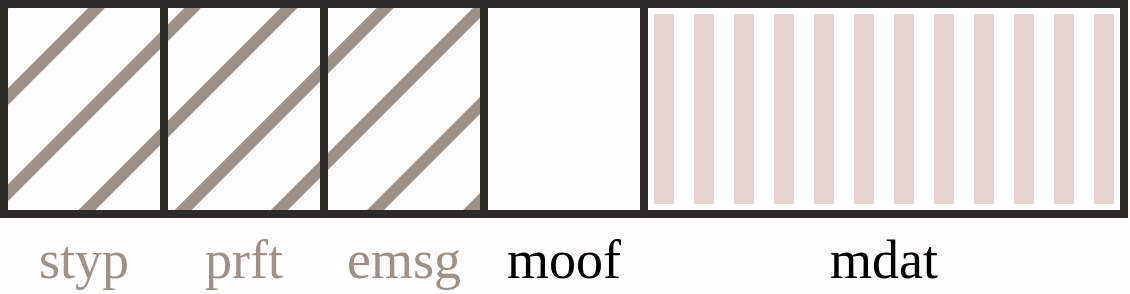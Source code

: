 <mxfile>
    <diagram id="6ObwSw7GGpYElaVP92g4" name="Page-1">
        <mxGraphModel dx="930" dy="793" grid="1" gridSize="10" guides="1" tooltips="1" connect="1" arrows="1" fold="1" page="1" pageScale="1" pageWidth="827" pageHeight="1169" background="#FFFDFD" math="0" shadow="0">
            <root>
                <mxCell id="0"/>
                <mxCell id="1" parent="0"/>
                <mxCell id="88" value="mdat" style="rounded=0;whiteSpace=wrap;html=1;strokeColor=#2D2926;fillColor=none;strokeWidth=4;fontFamily=Hack;labelBackgroundColor=none;labelPosition=center;verticalLabelPosition=bottom;align=center;verticalAlign=top;fontSize=27;fontStyle=0" parent="1" vertex="1">
                    <mxGeometry x="360" y="40" width="240" height="105" as="geometry"/>
                </mxCell>
                <mxCell id="18" value="" style="rounded=0;whiteSpace=wrap;html=1;labelPosition=center;verticalLabelPosition=top;align=center;verticalAlign=bottom;fillColor=#E4D5D3;strokeColor=none;fontFamily=Open Sans;labelBackgroundColor=none;" parent="1" vertex="1">
                    <mxGeometry x="365" y="45" width="10" height="95" as="geometry"/>
                </mxCell>
                <mxCell id="19" value="" style="rounded=0;whiteSpace=wrap;html=1;labelPosition=center;verticalLabelPosition=top;align=center;verticalAlign=bottom;strokeColor=none;fillColor=#E4D5D3;fontFamily=Open Sans;labelBackgroundColor=none;" parent="1" vertex="1">
                    <mxGeometry x="385" y="45" width="10" height="95" as="geometry"/>
                </mxCell>
                <mxCell id="20" value="" style="rounded=0;whiteSpace=wrap;html=1;labelPosition=center;verticalLabelPosition=top;align=center;verticalAlign=bottom;strokeColor=none;fillColor=#E4D5D3;fontFamily=Open Sans;labelBackgroundColor=none;" parent="1" vertex="1">
                    <mxGeometry x="405" y="45" width="10" height="95" as="geometry"/>
                </mxCell>
                <mxCell id="21" value="" style="rounded=0;whiteSpace=wrap;html=1;labelPosition=center;verticalLabelPosition=top;align=center;verticalAlign=bottom;strokeColor=none;fillColor=#E4D5D3;fontFamily=Open Sans;labelBackgroundColor=none;" parent="1" vertex="1">
                    <mxGeometry x="425" y="45" width="10" height="95" as="geometry"/>
                </mxCell>
                <mxCell id="22" value="" style="rounded=0;whiteSpace=wrap;html=1;labelPosition=center;verticalLabelPosition=top;align=center;verticalAlign=bottom;strokeColor=none;fillColor=#E4D5D3;fontFamily=Open Sans;labelBackgroundColor=none;" parent="1" vertex="1">
                    <mxGeometry x="445" y="45" width="10" height="95" as="geometry"/>
                </mxCell>
                <mxCell id="23" value="" style="rounded=0;whiteSpace=wrap;html=1;labelPosition=center;verticalLabelPosition=top;align=center;verticalAlign=bottom;strokeColor=none;fillColor=#E4D5D3;fontFamily=Open Sans;labelBackgroundColor=none;" parent="1" vertex="1">
                    <mxGeometry x="465" y="45" width="10" height="95" as="geometry"/>
                </mxCell>
                <mxCell id="24" value="" style="rounded=0;whiteSpace=wrap;html=1;labelPosition=center;verticalLabelPosition=top;align=center;verticalAlign=bottom;strokeColor=none;fillColor=#E4D5D3;fontFamily=Open Sans;labelBackgroundColor=none;" parent="1" vertex="1">
                    <mxGeometry x="485" y="45" width="10" height="95" as="geometry"/>
                </mxCell>
                <mxCell id="25" value="" style="rounded=0;whiteSpace=wrap;html=1;labelPosition=center;verticalLabelPosition=top;align=center;verticalAlign=bottom;strokeColor=none;fillColor=#E4D5D3;fontFamily=Open Sans;labelBackgroundColor=none;" parent="1" vertex="1">
                    <mxGeometry x="505" y="45" width="10" height="95" as="geometry"/>
                </mxCell>
                <mxCell id="26" value="" style="rounded=0;whiteSpace=wrap;html=1;labelPosition=center;verticalLabelPosition=top;align=center;verticalAlign=bottom;strokeColor=none;fillColor=#E4D5D3;fontFamily=Open Sans;labelBackgroundColor=none;" parent="1" vertex="1">
                    <mxGeometry x="525" y="45" width="10" height="95" as="geometry"/>
                </mxCell>
                <mxCell id="27" value="" style="rounded=0;whiteSpace=wrap;html=1;labelPosition=center;verticalLabelPosition=top;align=center;verticalAlign=bottom;strokeColor=none;fillColor=#E4D5D3;fontFamily=Open Sans;labelBackgroundColor=none;" parent="1" vertex="1">
                    <mxGeometry x="545" y="45" width="10" height="95" as="geometry"/>
                </mxCell>
                <mxCell id="28" value="" style="rounded=0;whiteSpace=wrap;html=1;labelPosition=center;verticalLabelPosition=top;align=center;verticalAlign=bottom;strokeColor=none;fillColor=#E4D5D3;fontFamily=Open Sans;labelBackgroundColor=none;" parent="1" vertex="1">
                    <mxGeometry x="565" y="45" width="10" height="95" as="geometry"/>
                </mxCell>
                <mxCell id="29" value="" style="rounded=0;whiteSpace=wrap;html=1;labelPosition=center;verticalLabelPosition=top;align=center;verticalAlign=bottom;strokeColor=none;fillColor=#E4D5D3;fontFamily=Open Sans;labelBackgroundColor=none;" parent="1" vertex="1">
                    <mxGeometry x="585" y="45" width="10" height="95" as="geometry"/>
                </mxCell>
                <mxCell id="92" value="moof" style="rounded=0;whiteSpace=wrap;html=1;strokeColor=#2D2926;fillColor=none;strokeWidth=4;fontFamily=Hack;labelBackgroundColor=none;labelPosition=center;verticalLabelPosition=bottom;align=center;verticalAlign=top;fontSize=27;fontStyle=0" parent="1" vertex="1">
                    <mxGeometry x="280" y="40" width="80" height="105" as="geometry"/>
                </mxCell>
                <mxCell id="93" value="prft" style="rounded=0;whiteSpace=wrap;html=1;strokeColor=#2D2926;fillColor=#9E918A;strokeWidth=4;fontFamily=Hack;labelBackgroundColor=none;labelPosition=center;verticalLabelPosition=bottom;align=center;verticalAlign=top;fontSize=27;fontStyle=0;gradientColor=none;shadow=0;glass=0;fillStyle=hatch;fontColor=#9E918A;" parent="1" vertex="1">
                    <mxGeometry x="120" y="40" width="80" height="105" as="geometry"/>
                </mxCell>
                <mxCell id="94" value="styp" style="rounded=0;whiteSpace=wrap;html=1;strokeColor=#2D2926;fillColor=#9E918A;strokeWidth=4;fontFamily=Hack;labelBackgroundColor=none;labelPosition=center;verticalLabelPosition=bottom;align=center;verticalAlign=top;fontSize=27;fontStyle=0;gradientColor=none;shadow=0;glass=0;fillStyle=hatch;fontColor=#9E918A;" parent="1" vertex="1">
                    <mxGeometry x="40" y="40" width="80" height="105" as="geometry"/>
                </mxCell>
                <mxCell id="95" value="emsg" style="rounded=0;whiteSpace=wrap;html=1;strokeColor=#2D2926;fillColor=#9E918A;strokeWidth=4;fontFamily=Hack;labelBackgroundColor=none;labelPosition=center;verticalLabelPosition=bottom;align=center;verticalAlign=top;fontSize=27;fontStyle=0;gradientColor=none;shadow=0;glass=0;fillStyle=hatch;fontColor=#9E918A;" vertex="1" parent="1">
                    <mxGeometry x="200" y="40" width="80" height="105" as="geometry"/>
                </mxCell>
            </root>
        </mxGraphModel>
    </diagram>
</mxfile>
